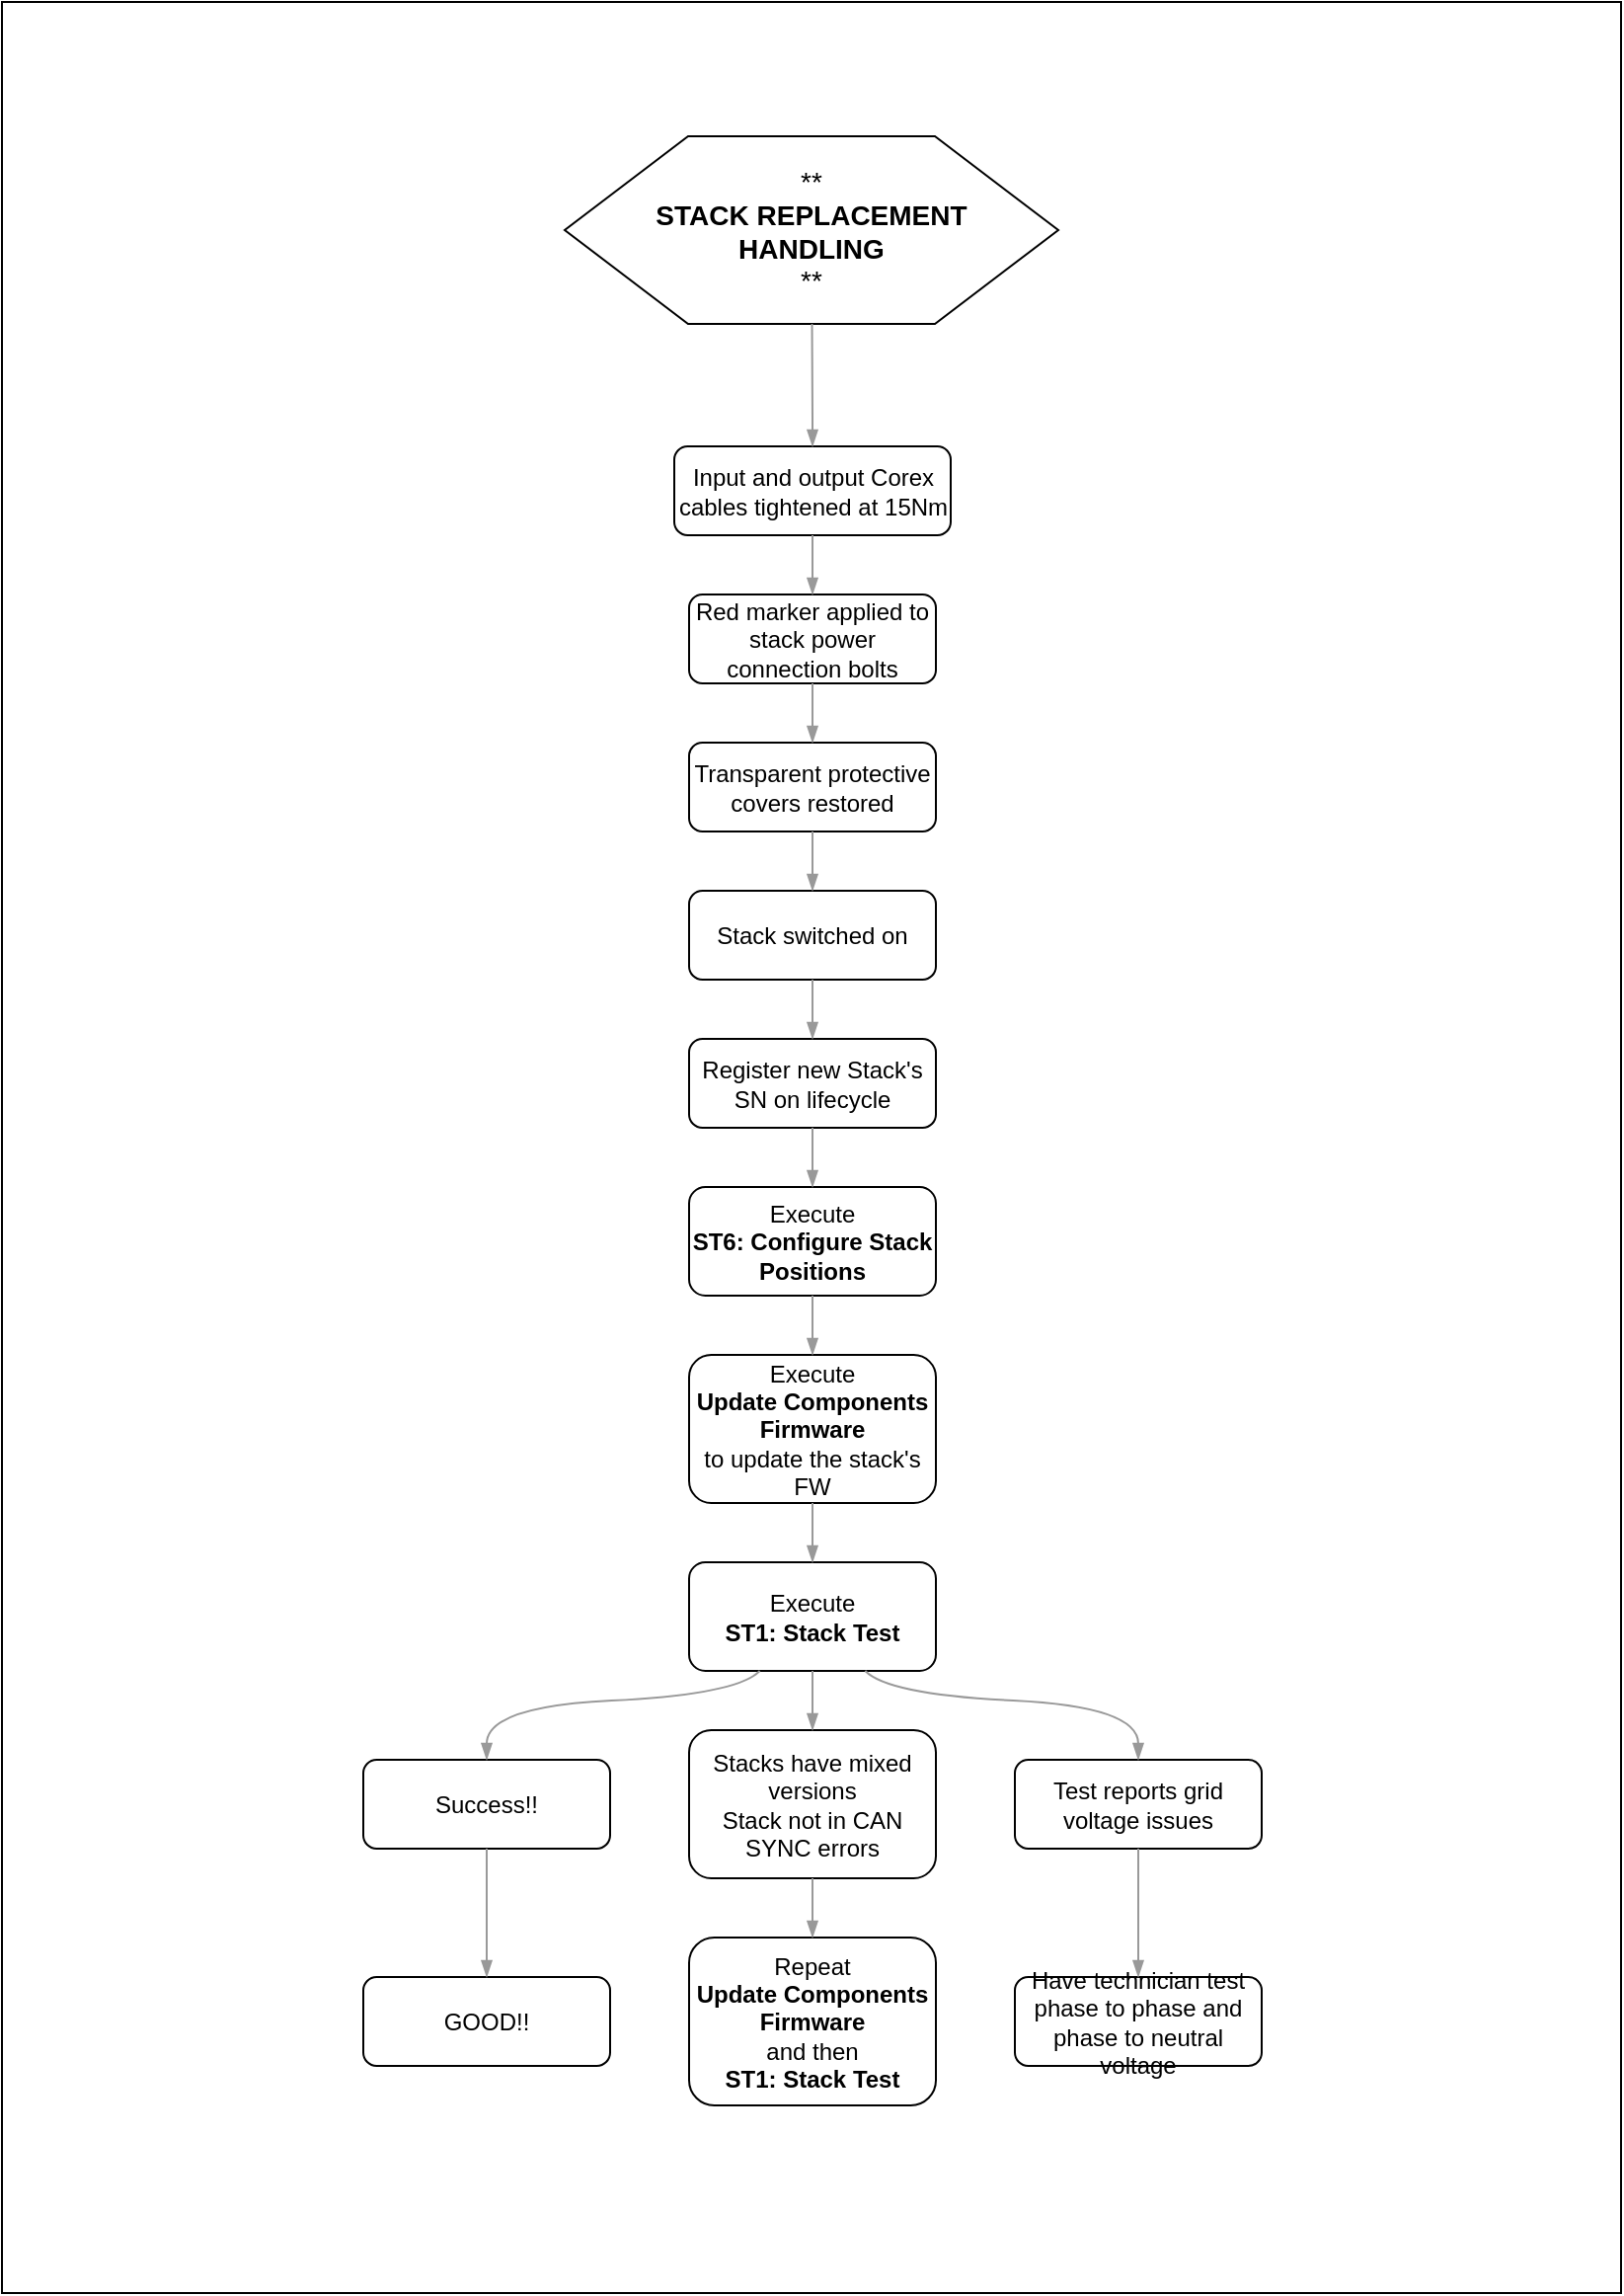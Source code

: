 <mxfile version="27.1.6">
  <diagram name="Pagina-1" id="UaNkxEnIw2f4sNMR2VHh">
    <mxGraphModel dx="1358" dy="708" grid="1" gridSize="10" guides="1" tooltips="1" connect="1" arrows="1" fold="1" page="1" pageScale="1" pageWidth="827" pageHeight="1169" math="0" shadow="0">
      <root>
        <mxCell id="0" />
        <mxCell id="1" parent="0" />
        <mxCell id="O4qrvx7rD5n2ogxMP4Dq-696" value="" style="whiteSpace=wrap;html=1;imageAspect=0;fillColor=light-dark(#FFFFFF,#747474);" vertex="1" parent="1">
          <mxGeometry x="3" y="2" width="820" height="1160" as="geometry" />
        </mxCell>
        <UserObject label="%step%" step="**&lt;BR&gt;&lt;b&gt;STACK REPLACEMENT&lt;BR&gt;HANDLING&lt;/b&gt;&lt;BR&gt;**" shapeType="titleText" width="250" placeholders="1" id="O4qrvx7rD5n2ogxMP4Dq-667">
          <mxCell style="whiteSpace=wrap;shape=hexagon;fillColor=#ffffff;strokeColor=#000000;perimeter=hexagonPerimeter;fontSize=14;html=1;" vertex="1" parent="1">
            <mxGeometry x="288" y="70" width="250" height="95" as="geometry" />
          </mxCell>
        </UserObject>
        <UserObject label="%step%" step="Input and output Corex cables tightened at 15Nm" shapeType="instruction" width="140" placeholders="1" id="O4qrvx7rD5n2ogxMP4Dq-668">
          <mxCell style="whiteSpace=wrap;rounded=1;fillColor=#ffffff;strokeColor=#000000;perimetre=rectanglePerimetre;html=1;" vertex="1" parent="1">
            <mxGeometry x="343.5" y="227" width="140" height="45" as="geometry" />
          </mxCell>
        </UserObject>
        <UserObject label="%step%" step="Red marker applied to stack power connection bolts" shapeType="instruction" width="125" placeholders="1" id="O4qrvx7rD5n2ogxMP4Dq-669">
          <mxCell style="whiteSpace=wrap;rounded=1;fillColor=#ffffff;strokeColor=#000000;perimetre=rectanglePerimetre;html=1;" vertex="1" parent="1">
            <mxGeometry x="351" y="302" width="125" height="45" as="geometry" />
          </mxCell>
        </UserObject>
        <UserObject label="%step%" step="Transparent protective covers restored" shapeType="instruction" width="125" placeholders="1" id="O4qrvx7rD5n2ogxMP4Dq-670">
          <mxCell style="whiteSpace=wrap;rounded=1;fillColor=#ffffff;strokeColor=#000000;perimetre=rectanglePerimetre;html=1;" vertex="1" parent="1">
            <mxGeometry x="351" y="377" width="125" height="45" as="geometry" />
          </mxCell>
        </UserObject>
        <UserObject label="%step%" step="Stack switched on" shapeType="instruction" width="125" link="" placeholders="1" id="O4qrvx7rD5n2ogxMP4Dq-671">
          <mxCell style="whiteSpace=wrap;rounded=1;fillColor=#ffffff;strokeColor=#000000;perimetre=rectanglePerimetre;html=1;" vertex="1" parent="1">
            <mxGeometry x="351" y="452" width="125" height="45" as="geometry" />
          </mxCell>
        </UserObject>
        <UserObject label="%step%" step="Register new Stack&#39;s SN on lifecycle" shapeType="instruction" width="125" placeholders="1" id="O4qrvx7rD5n2ogxMP4Dq-672">
          <mxCell style="whiteSpace=wrap;rounded=1;fillColor=#ffffff;strokeColor=#000000;perimetre=rectanglePerimetre;html=1;" vertex="1" parent="1">
            <mxGeometry x="351" y="527" width="125" height="45" as="geometry" />
          </mxCell>
        </UserObject>
        <UserObject label="%step%" step="Execute &lt;BR&gt;&lt;b&gt;ST6: Configure Stack Positions&lt;/b&gt;&lt;/BR&gt;" shapeType="instruction" width="125" link="" placeholders="1" id="O4qrvx7rD5n2ogxMP4Dq-673">
          <mxCell style="whiteSpace=wrap;rounded=1;fillColor=#ffffff;strokeColor=#000000;perimetre=rectanglePerimetre;html=1;" vertex="1" parent="1">
            <mxGeometry x="351" y="602" width="125" height="55" as="geometry" />
          </mxCell>
        </UserObject>
        <UserObject label="%step%" step="Execute &lt;BR&gt;&lt;b&gt; Update Components Firmware &lt;/b&gt;&lt;/BR&gt; to update the stack&#39;s FW" shapeType="instruction" width="125" placeholders="1" id="O4qrvx7rD5n2ogxMP4Dq-674">
          <mxCell style="whiteSpace=wrap;rounded=1;fillColor=#ffffff;strokeColor=#000000;perimetre=rectanglePerimetre;html=1;" vertex="1" parent="1">
            <mxGeometry x="351" y="687" width="125" height="75" as="geometry" />
          </mxCell>
        </UserObject>
        <UserObject label="%step%" step="Execute &lt;BR&gt;&lt;b&gt;ST1: Stack Test&lt;/b&gt;&lt;/BR&gt;" shapeType="instruction" width="125" placeholders="1" id="O4qrvx7rD5n2ogxMP4Dq-675">
          <mxCell style="whiteSpace=wrap;rounded=1;fillColor=#ffffff;strokeColor=#000000;perimetre=rectanglePerimetre;html=1;" vertex="1" parent="1">
            <mxGeometry x="351" y="792" width="125" height="55" as="geometry" />
          </mxCell>
        </UserObject>
        <UserObject label="%step%" step="Success!!" shapeType="instruction" width="125" placeholders="1" id="O4qrvx7rD5n2ogxMP4Dq-676">
          <mxCell style="whiteSpace=wrap;rounded=1;fillColor=#ffffff;strokeColor=#000000;perimetre=rectanglePerimetre;html=1;" vertex="1" parent="1">
            <mxGeometry x="186" y="892" width="125" height="45" as="geometry" />
          </mxCell>
        </UserObject>
        <UserObject label="%step%" step="Stacks have mixed versions&lt;BR&gt;Stack not in CAN&lt;BR&gt;SYNC errors" shapeType="instruction" width="125" placeholders="1" id="O4qrvx7rD5n2ogxMP4Dq-677">
          <mxCell style="whiteSpace=wrap;rounded=1;fillColor=#ffffff;strokeColor=#000000;perimetre=rectanglePerimetre;html=1;" vertex="1" parent="1">
            <mxGeometry x="351" y="877" width="125" height="75" as="geometry" />
          </mxCell>
        </UserObject>
        <UserObject label="%step%" step="Test reports grid voltage issues" shapeType="instruction" width="125" placeholders="1" id="O4qrvx7rD5n2ogxMP4Dq-678">
          <mxCell style="whiteSpace=wrap;rounded=1;fillColor=#ffffff;strokeColor=#000000;perimetre=rectanglePerimetre;html=1;" vertex="1" parent="1">
            <mxGeometry x="516" y="892" width="125" height="45" as="geometry" />
          </mxCell>
        </UserObject>
        <UserObject label="%step%" step="Repeat &lt;BR&gt;&lt;b&gt; Update Components Firmware &lt;/b&gt;&lt;/BR&gt; and then &lt;BR&gt;&lt;b&gt;ST1: Stack Test&lt;/b&gt;&lt;/BR&gt;" shapeType="instruction" width="125" placeholders="1" id="O4qrvx7rD5n2ogxMP4Dq-679">
          <mxCell style="whiteSpace=wrap;rounded=1;fillColor=#ffffff;strokeColor=#000000;perimetre=rectanglePerimetre;html=1;" vertex="1" parent="1">
            <mxGeometry x="351" y="982" width="125" height="85" as="geometry" />
          </mxCell>
        </UserObject>
        <UserObject label="%step%" step="Have technician test phase to phase and phase to neutral voltage" shapeType="instruction" width="125" placeholders="1" id="O4qrvx7rD5n2ogxMP4Dq-680">
          <mxCell style="whiteSpace=wrap;rounded=1;fillColor=#ffffff;strokeColor=#000000;perimetre=rectanglePerimetre;html=1;" vertex="1" parent="1">
            <mxGeometry x="516" y="1002" width="125" height="45" as="geometry" />
          </mxCell>
        </UserObject>
        <UserObject label="%step%" step="GOOD!!" shapeType="instruction" width="125" placeholders="1" id="O4qrvx7rD5n2ogxMP4Dq-681">
          <mxCell style="whiteSpace=wrap;rounded=1;fillColor=#ffffff;strokeColor=#000000;perimetre=rectanglePerimetre;html=1;" vertex="1" parent="1">
            <mxGeometry x="186" y="1002" width="125" height="45" as="geometry" />
          </mxCell>
        </UserObject>
        <mxCell id="O4qrvx7rD5n2ogxMP4Dq-682" value="" style="curved=1;endArrow=blockThin;startArrow=none;strokeColor=#999999;endFill=1;" edge="1" parent="1" source="O4qrvx7rD5n2ogxMP4Dq-667" target="O4qrvx7rD5n2ogxMP4Dq-668">
          <mxGeometry relative="1" as="geometry">
            <Array as="points">
              <mxPoint x="413.5" y="209" />
              <mxPoint x="413.5" y="215" />
            </Array>
          </mxGeometry>
        </mxCell>
        <mxCell id="O4qrvx7rD5n2ogxMP4Dq-683" value="" style="curved=1;endArrow=blockThin;startArrow=none;strokeColor=#999999;endFill=1;" edge="1" parent="1" source="O4qrvx7rD5n2ogxMP4Dq-668" target="O4qrvx7rD5n2ogxMP4Dq-669">
          <mxGeometry relative="1" as="geometry">
            <Array as="points">
              <mxPoint x="413.5" y="284" />
              <mxPoint x="413.5" y="290" />
            </Array>
          </mxGeometry>
        </mxCell>
        <mxCell id="O4qrvx7rD5n2ogxMP4Dq-684" value="" style="curved=1;endArrow=blockThin;startArrow=none;strokeColor=#999999;endFill=1;" edge="1" parent="1" source="O4qrvx7rD5n2ogxMP4Dq-669" target="O4qrvx7rD5n2ogxMP4Dq-670">
          <mxGeometry relative="1" as="geometry">
            <Array as="points">
              <mxPoint x="413.5" y="359" />
              <mxPoint x="413.5" y="365" />
            </Array>
          </mxGeometry>
        </mxCell>
        <mxCell id="O4qrvx7rD5n2ogxMP4Dq-685" value="" style="curved=1;endArrow=blockThin;startArrow=none;strokeColor=#999999;endFill=1;" edge="1" parent="1" source="O4qrvx7rD5n2ogxMP4Dq-670" target="O4qrvx7rD5n2ogxMP4Dq-671">
          <mxGeometry relative="1" as="geometry">
            <Array as="points">
              <mxPoint x="413.5" y="434" />
              <mxPoint x="413.5" y="440" />
            </Array>
          </mxGeometry>
        </mxCell>
        <mxCell id="O4qrvx7rD5n2ogxMP4Dq-686" value="" style="curved=1;endArrow=blockThin;startArrow=none;strokeColor=#999999;endFill=1;" edge="1" parent="1" source="O4qrvx7rD5n2ogxMP4Dq-671" target="O4qrvx7rD5n2ogxMP4Dq-672">
          <mxGeometry relative="1" as="geometry">
            <Array as="points">
              <mxPoint x="413.5" y="509" />
              <mxPoint x="413.5" y="515" />
            </Array>
          </mxGeometry>
        </mxCell>
        <mxCell id="O4qrvx7rD5n2ogxMP4Dq-687" value="" style="curved=1;endArrow=blockThin;startArrow=none;strokeColor=#999999;endFill=1;" edge="1" parent="1" source="O4qrvx7rD5n2ogxMP4Dq-672" target="O4qrvx7rD5n2ogxMP4Dq-673">
          <mxGeometry relative="1" as="geometry">
            <Array as="points">
              <mxPoint x="413.5" y="584" />
              <mxPoint x="413.5" y="590" />
            </Array>
          </mxGeometry>
        </mxCell>
        <mxCell id="O4qrvx7rD5n2ogxMP4Dq-688" value="" style="curved=1;endArrow=blockThin;startArrow=none;strokeColor=#999999;endFill=1;" edge="1" parent="1" source="O4qrvx7rD5n2ogxMP4Dq-673" target="O4qrvx7rD5n2ogxMP4Dq-674">
          <mxGeometry relative="1" as="geometry">
            <Array as="points">
              <mxPoint x="413.5" y="669" />
              <mxPoint x="413.5" y="675" />
            </Array>
          </mxGeometry>
        </mxCell>
        <mxCell id="O4qrvx7rD5n2ogxMP4Dq-689" value="" style="curved=1;endArrow=blockThin;startArrow=none;strokeColor=#999999;endFill=1;" edge="1" parent="1" source="O4qrvx7rD5n2ogxMP4Dq-674" target="O4qrvx7rD5n2ogxMP4Dq-675">
          <mxGeometry relative="1" as="geometry">
            <Array as="points">
              <mxPoint x="413.5" y="774" />
              <mxPoint x="413.5" y="780" />
            </Array>
          </mxGeometry>
        </mxCell>
        <mxCell id="O4qrvx7rD5n2ogxMP4Dq-690" value="" style="curved=1;endArrow=blockThin;startArrow=none;strokeColor=#999999;endFill=1;" edge="1" parent="1" source="O4qrvx7rD5n2ogxMP4Dq-675" target="O4qrvx7rD5n2ogxMP4Dq-676">
          <mxGeometry relative="1" as="geometry">
            <Array as="points">
              <mxPoint x="375.167" y="859" />
              <mxPoint x="248.5" y="865" />
            </Array>
          </mxGeometry>
        </mxCell>
        <mxCell id="O4qrvx7rD5n2ogxMP4Dq-691" value="" style="curved=1;endArrow=blockThin;startArrow=none;strokeColor=#999999;endFill=1;" edge="1" parent="1" source="O4qrvx7rD5n2ogxMP4Dq-675" target="O4qrvx7rD5n2ogxMP4Dq-677">
          <mxGeometry relative="1" as="geometry">
            <Array as="points">
              <mxPoint x="413.5" y="861" />
              <mxPoint x="413.5" y="865" />
            </Array>
          </mxGeometry>
        </mxCell>
        <mxCell id="O4qrvx7rD5n2ogxMP4Dq-692" value="" style="curved=1;endArrow=blockThin;startArrow=none;strokeColor=#999999;endFill=1;" edge="1" parent="1" source="O4qrvx7rD5n2ogxMP4Dq-675" target="O4qrvx7rD5n2ogxMP4Dq-678">
          <mxGeometry relative="1" as="geometry">
            <Array as="points">
              <mxPoint x="451.833" y="859" />
              <mxPoint x="578.5" y="865" />
            </Array>
          </mxGeometry>
        </mxCell>
        <mxCell id="O4qrvx7rD5n2ogxMP4Dq-693" value="" style="curved=1;endArrow=blockThin;startArrow=none;strokeColor=#999999;endFill=1;" edge="1" parent="1" source="O4qrvx7rD5n2ogxMP4Dq-677" target="O4qrvx7rD5n2ogxMP4Dq-679">
          <mxGeometry relative="1" as="geometry">
            <Array as="points">
              <mxPoint x="413.5" y="964" />
              <mxPoint x="413.5" y="970" />
            </Array>
          </mxGeometry>
        </mxCell>
        <mxCell id="O4qrvx7rD5n2ogxMP4Dq-694" value="" style="curved=1;endArrow=blockThin;startArrow=none;strokeColor=#999999;endFill=1;" edge="1" parent="1" source="O4qrvx7rD5n2ogxMP4Dq-678" target="O4qrvx7rD5n2ogxMP4Dq-680">
          <mxGeometry relative="1" as="geometry">
            <Array as="points">
              <mxPoint x="578.5" y="964" />
              <mxPoint x="578.5" y="970" />
            </Array>
          </mxGeometry>
        </mxCell>
        <mxCell id="O4qrvx7rD5n2ogxMP4Dq-695" value="" style="curved=1;endArrow=blockThin;startArrow=none;strokeColor=#999999;endFill=1;" edge="1" parent="1" source="O4qrvx7rD5n2ogxMP4Dq-676" target="O4qrvx7rD5n2ogxMP4Dq-681">
          <mxGeometry relative="1" as="geometry">
            <Array as="points">
              <mxPoint x="248.5" y="964" />
              <mxPoint x="248.5" y="970" />
            </Array>
          </mxGeometry>
        </mxCell>
      </root>
    </mxGraphModel>
  </diagram>
</mxfile>
